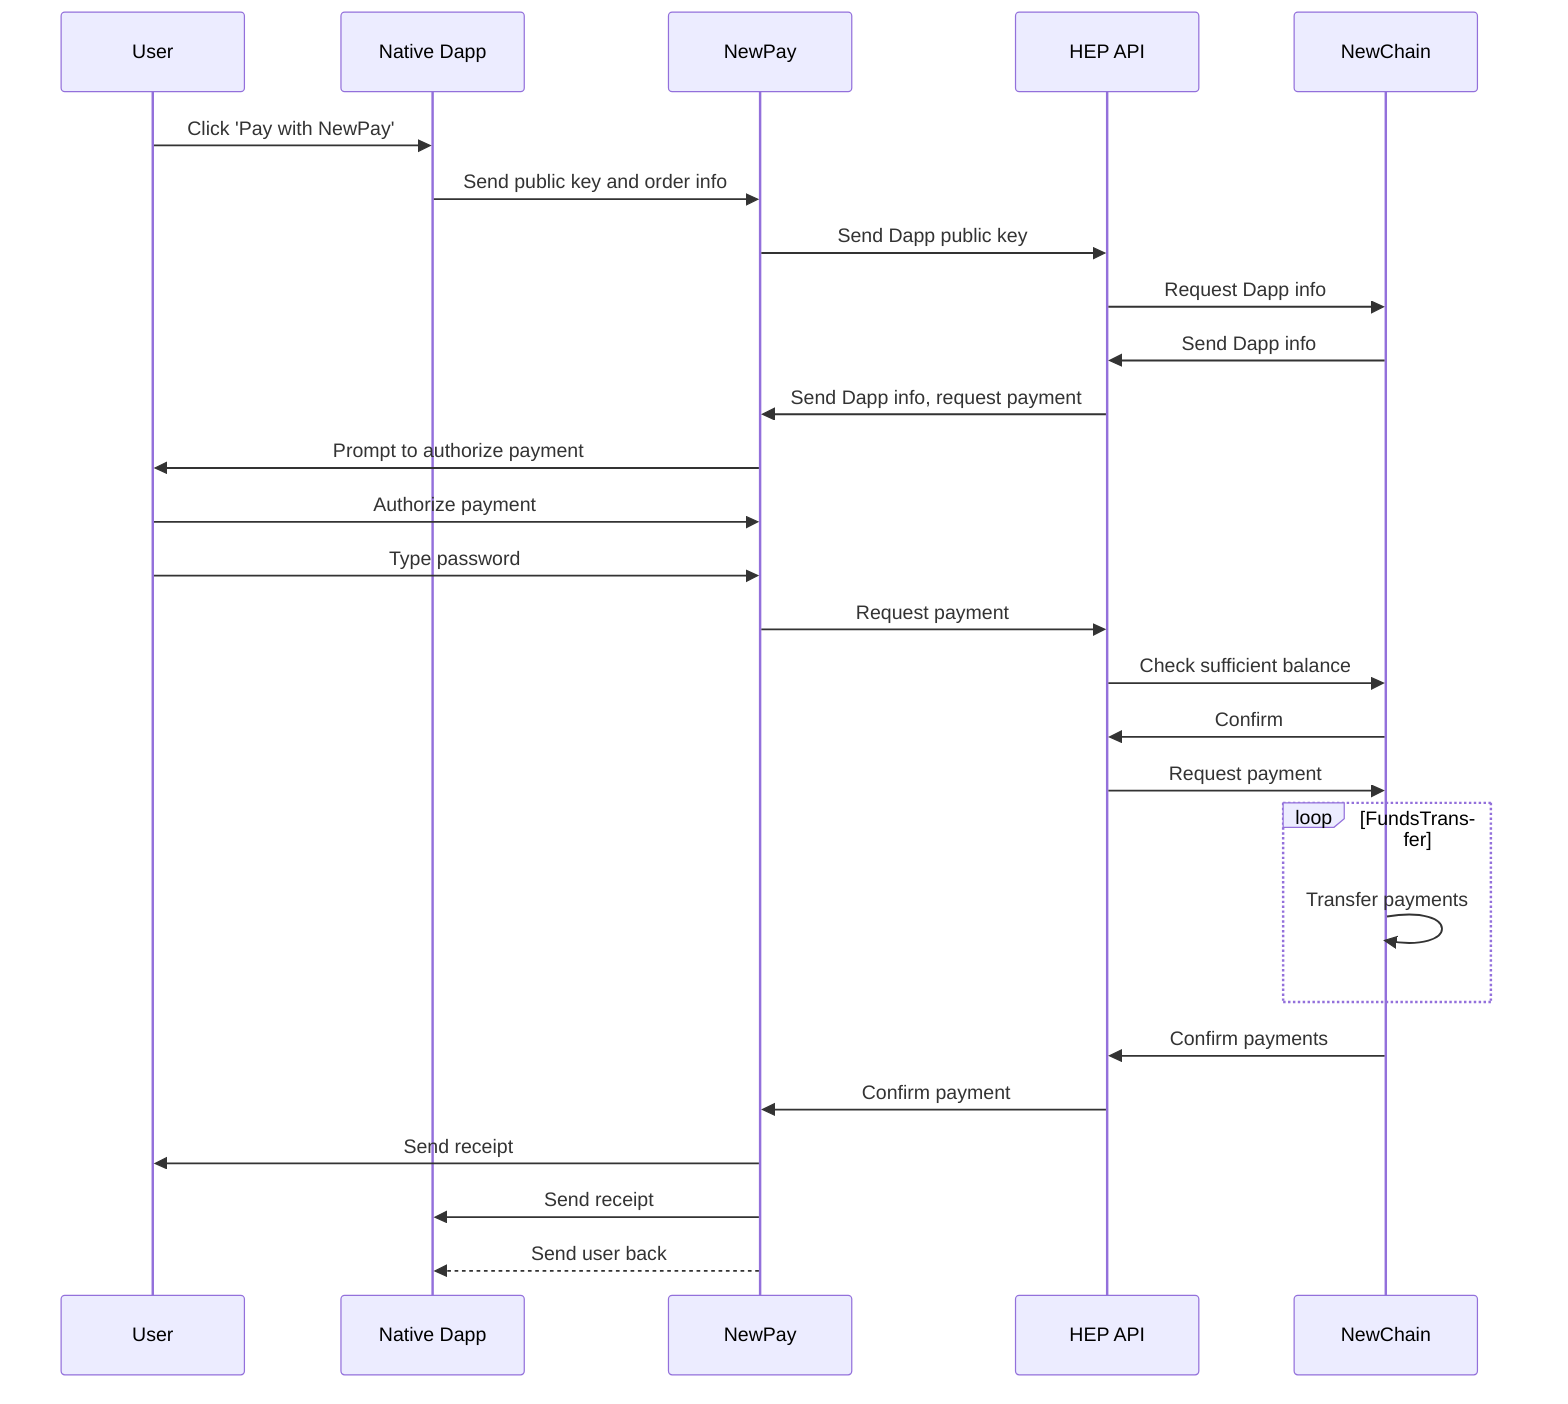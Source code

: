 sequenceDiagram;
    participant User;
    participant Native Dapp;
	participant NewPay;
	participant HEP API;
	participant NewChain;

    User->>Native Dapp: Click 'Pay with NewPay';
	Native Dapp->>NewPay: Send public key and order info;
	NewPay->>HEP API: Send Dapp public key;
	HEP API->>NewChain: Request Dapp info;
	NewChain->>HEP API: Send Dapp info;
	HEP API->>NewPay: Send Dapp info, request payment;
	NewPay->> User: Prompt to authorize payment;
	User->>NewPay: Authorize payment;
	User->>NewPay: Type password;
	NewPay->>HEP API: Request payment;
	HEP API->>NewChain: Check sufficient balance;
	NewChain->>HEP API: Confirm
	HEP API->>NewChain: Request payment;
loop FundsTransfer;
        NewChain->>NewChain: Transfer payments;
	end;
	NewChain->>HEP API: Confirm payments;
	HEP API->>NewPay: Confirm payment;
	NewPay->>User: Send receipt;
	NewPay->>Native Dapp: Send receipt;
	NewPay-->>Native Dapp: Send user back;